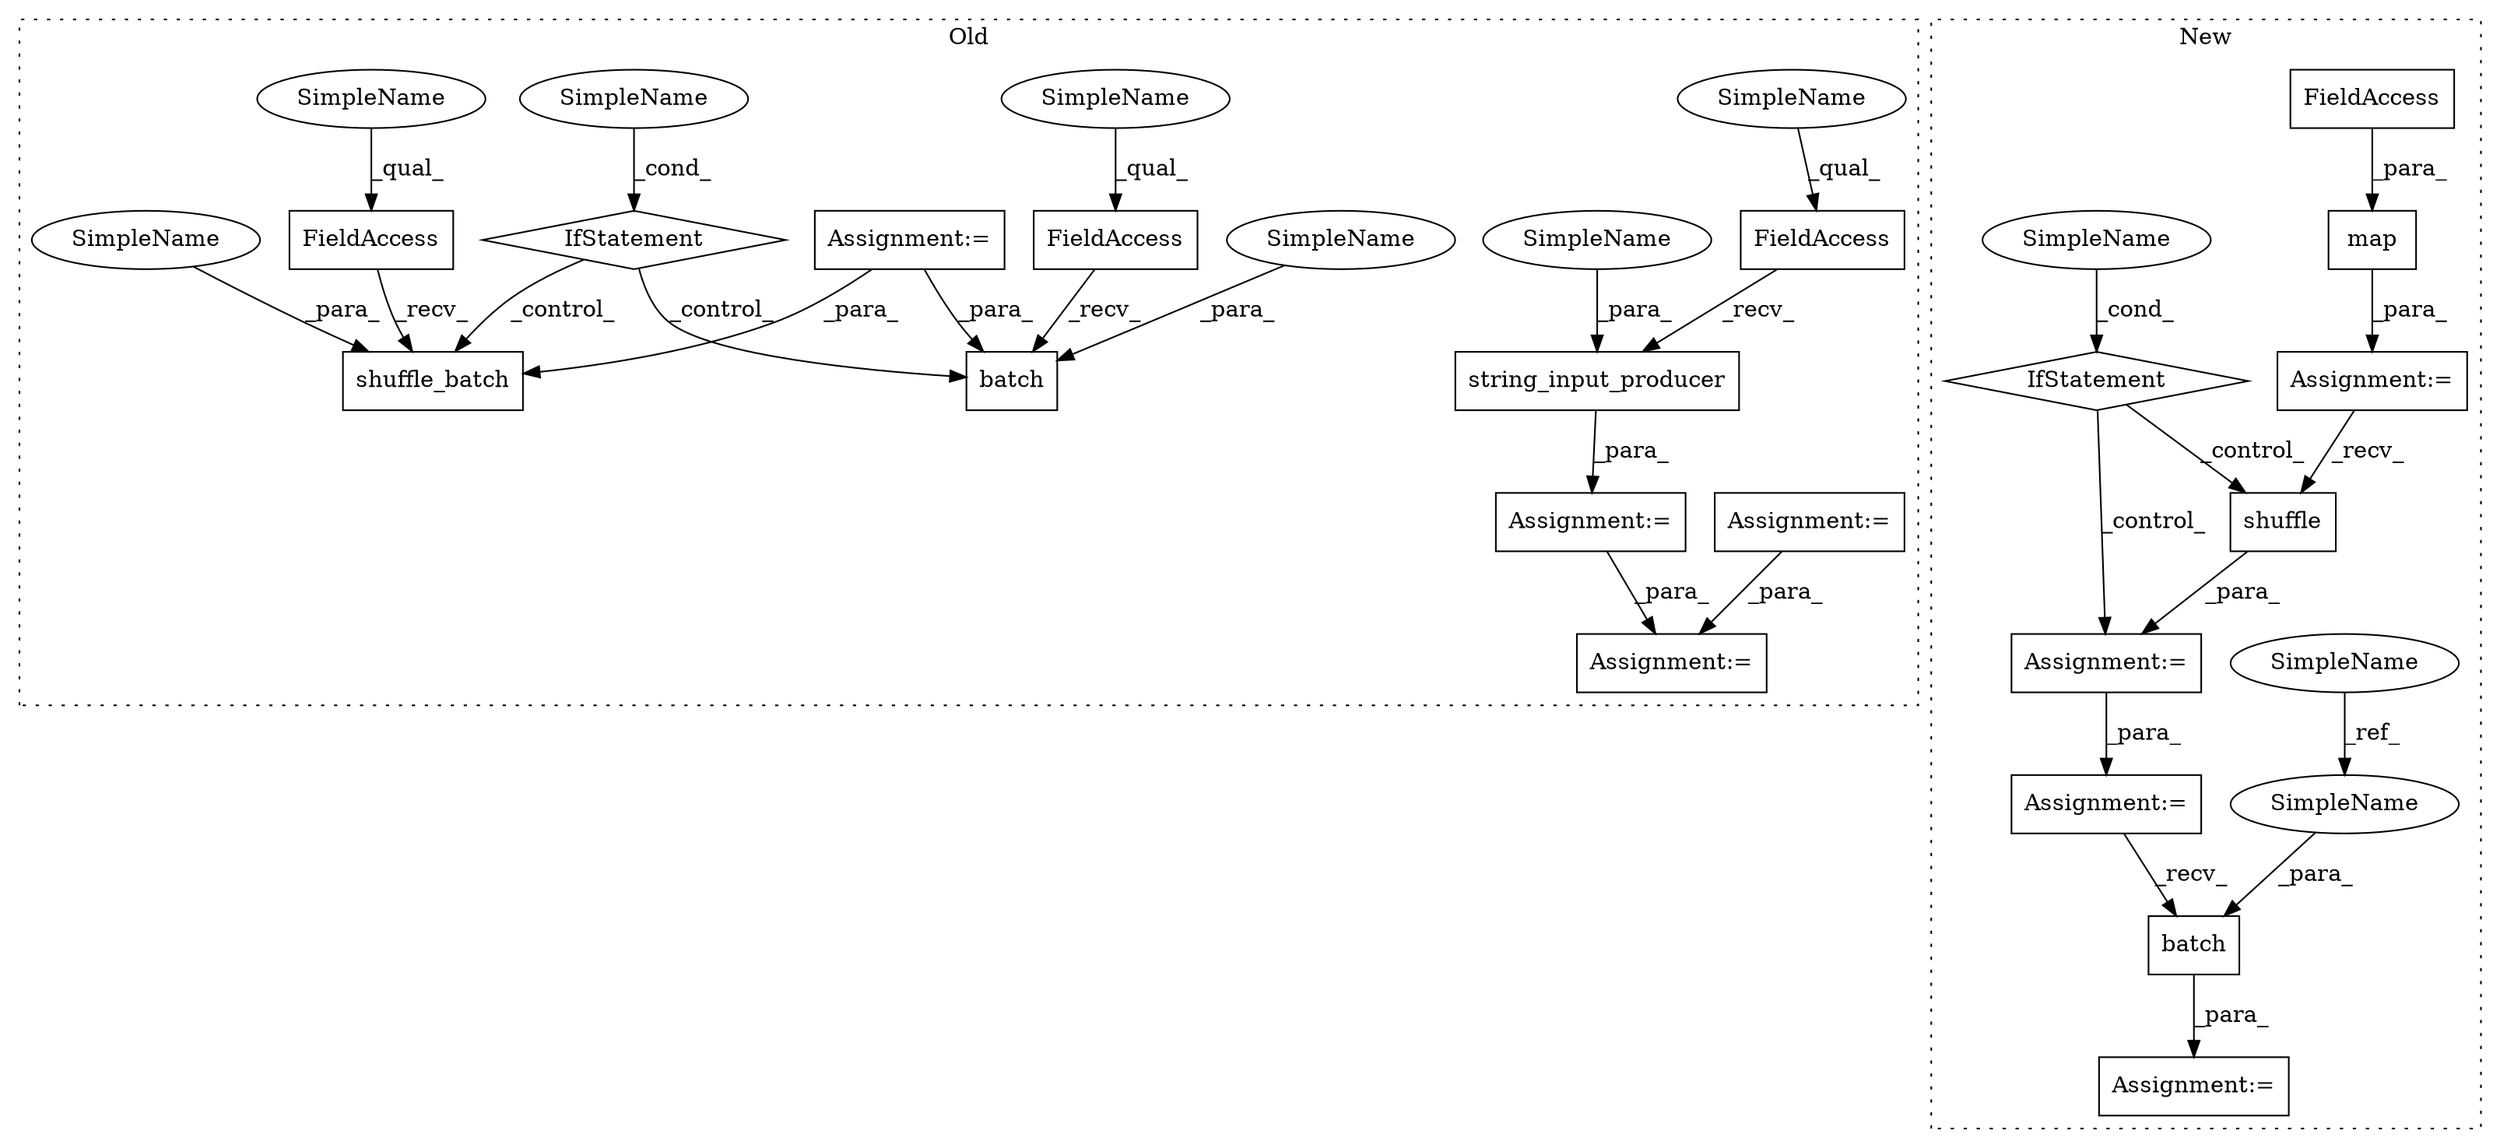 digraph G {
subgraph cluster0 {
1 [label="string_input_producer" a="32" s="7666,7716" l="22,1" shape="box"];
4 [label="FieldAccess" a="22" s="7649" l="16" shape="box"];
5 [label="FieldAccess" a="22" s="8076" l="16" shape="box"];
7 [label="FieldAccess" a="22" s="7915" l="16" shape="box"];
8 [label="shuffle_batch" a="32" s="7932,8044" l="14,1" shape="box"];
9 [label="IfStatement" a="25" s="7885,7896" l="4,2" shape="diamond"];
12 [label="Assignment:=" a="7" s="7556" l="15" shape="box"];
15 [label="Assignment:=" a="7" s="7803" l="2" shape="box"];
16 [label="Assignment:=" a="7" s="7648" l="1" shape="box"];
19 [label="batch" a="32" s="8093,8174" l="6,1" shape="box"];
20 [label="Assignment:=" a="7" s="7729" l="1" shape="box"];
22 [label="SimpleName" a="42" s="8076" l="10" shape="ellipse"];
23 [label="SimpleName" a="42" s="7649" l="10" shape="ellipse"];
24 [label="SimpleName" a="42" s="7915" l="10" shape="ellipse"];
26 [label="SimpleName" a="42" s="7709" l="7" shape="ellipse"];
27 [label="SimpleName" a="42" s="7889" l="7" shape="ellipse"];
28 [label="SimpleName" a="42" s="8108" l="10" shape="ellipse"];
29 [label="SimpleName" a="42" s="7955" l="10" shape="ellipse"];
label = "Old";
style="dotted";
}
subgraph cluster1 {
2 [label="map" a="32" s="7634,7647" l="4,1" shape="box"];
3 [label="batch" a="32" s="7785,7801" l="6,1" shape="box"];
6 [label="FieldAccess" a="22" s="7638" l="9" shape="box"];
10 [label="shuffle" a="32" s="7691,7716" l="8,1" shape="box"];
11 [label="IfStatement" a="25" s="7654,7665" l="4,2" shape="diamond"];
13 [label="Assignment:=" a="7" s="7566" l="1" shape="box"];
14 [label="Assignment:=" a="7" s="7682" l="1" shape="box"];
17 [label="Assignment:=" a="7" s="7816" l="1" shape="box"];
18 [label="SimpleName" a="42" s="7489" l="10" shape="ellipse"];
21 [label="Assignment:=" a="7" s="7736" l="1" shape="box"];
25 [label="SimpleName" a="42" s="7791" l="10" shape="ellipse"];
30 [label="SimpleName" a="42" s="7658" l="7" shape="ellipse"];
label = "New";
style="dotted";
}
1 -> 16 [label="_para_"];
2 -> 13 [label="_para_"];
3 -> 17 [label="_para_"];
4 -> 1 [label="_recv_"];
5 -> 19 [label="_recv_"];
6 -> 2 [label="_para_"];
7 -> 8 [label="_recv_"];
9 -> 19 [label="_control_"];
9 -> 8 [label="_control_"];
10 -> 14 [label="_para_"];
11 -> 14 [label="_control_"];
11 -> 10 [label="_control_"];
12 -> 8 [label="_para_"];
12 -> 19 [label="_para_"];
13 -> 10 [label="_recv_"];
14 -> 21 [label="_para_"];
16 -> 15 [label="_para_"];
18 -> 25 [label="_ref_"];
20 -> 15 [label="_para_"];
21 -> 3 [label="_recv_"];
22 -> 5 [label="_qual_"];
23 -> 4 [label="_qual_"];
24 -> 7 [label="_qual_"];
25 -> 3 [label="_para_"];
26 -> 1 [label="_para_"];
27 -> 9 [label="_cond_"];
28 -> 19 [label="_para_"];
29 -> 8 [label="_para_"];
30 -> 11 [label="_cond_"];
}